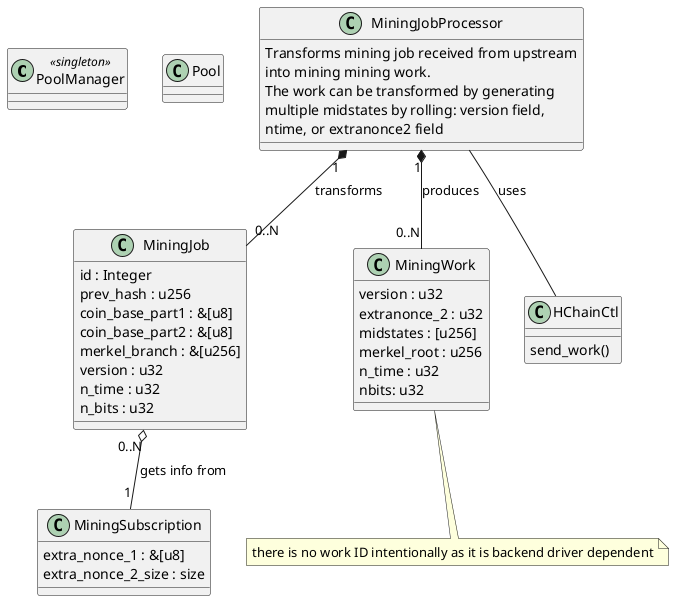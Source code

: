 @startuml

class PoolManager <<singleton>> {
}

class Pool {

}

class MiningSubscription {
  extra_nonce_1 : &[u8]
  extra_nonce_2_size : size
}

class MiningJob {
  id : Integer
  prev_hash : u256
  coin_base_part1 : &[u8]
  coin_base_part2 : &[u8]
  merkel_branch : &[u256]
  version : u32
  n_time : u32
  n_bits : u32

}
class MiningJobProcessor {
Transforms mining job received from upstream
into mining mining work.
The work can be transformed by generating
multiple midstates by rolling: version field,
ntime, or extranonce2 field
}
class MiningWork {
  version : u32
  extranonce_2 : u32
  midstates : [u256]
  merkel_root : u256
  n_time : u32
  nbits: u32
}

note "there is no work ID intentionally as it is backend driver dependent" as MWN1

MiningWork .. MWN1

class HChainCtl {
  send_work()
}

class MiningJobProcessor {
}

MiningJob "0..N" o-- "1" MiningSubscription : gets info from

'MiningSubscription "" o-- ""

MiningJobProcessor "1" *-- "0..N" MiningJob : transforms
MiningJobProcessor "1" *-- "0..N" MiningWork : produces
MiningJobProcessor -- HChainCtl : uses



@enduml